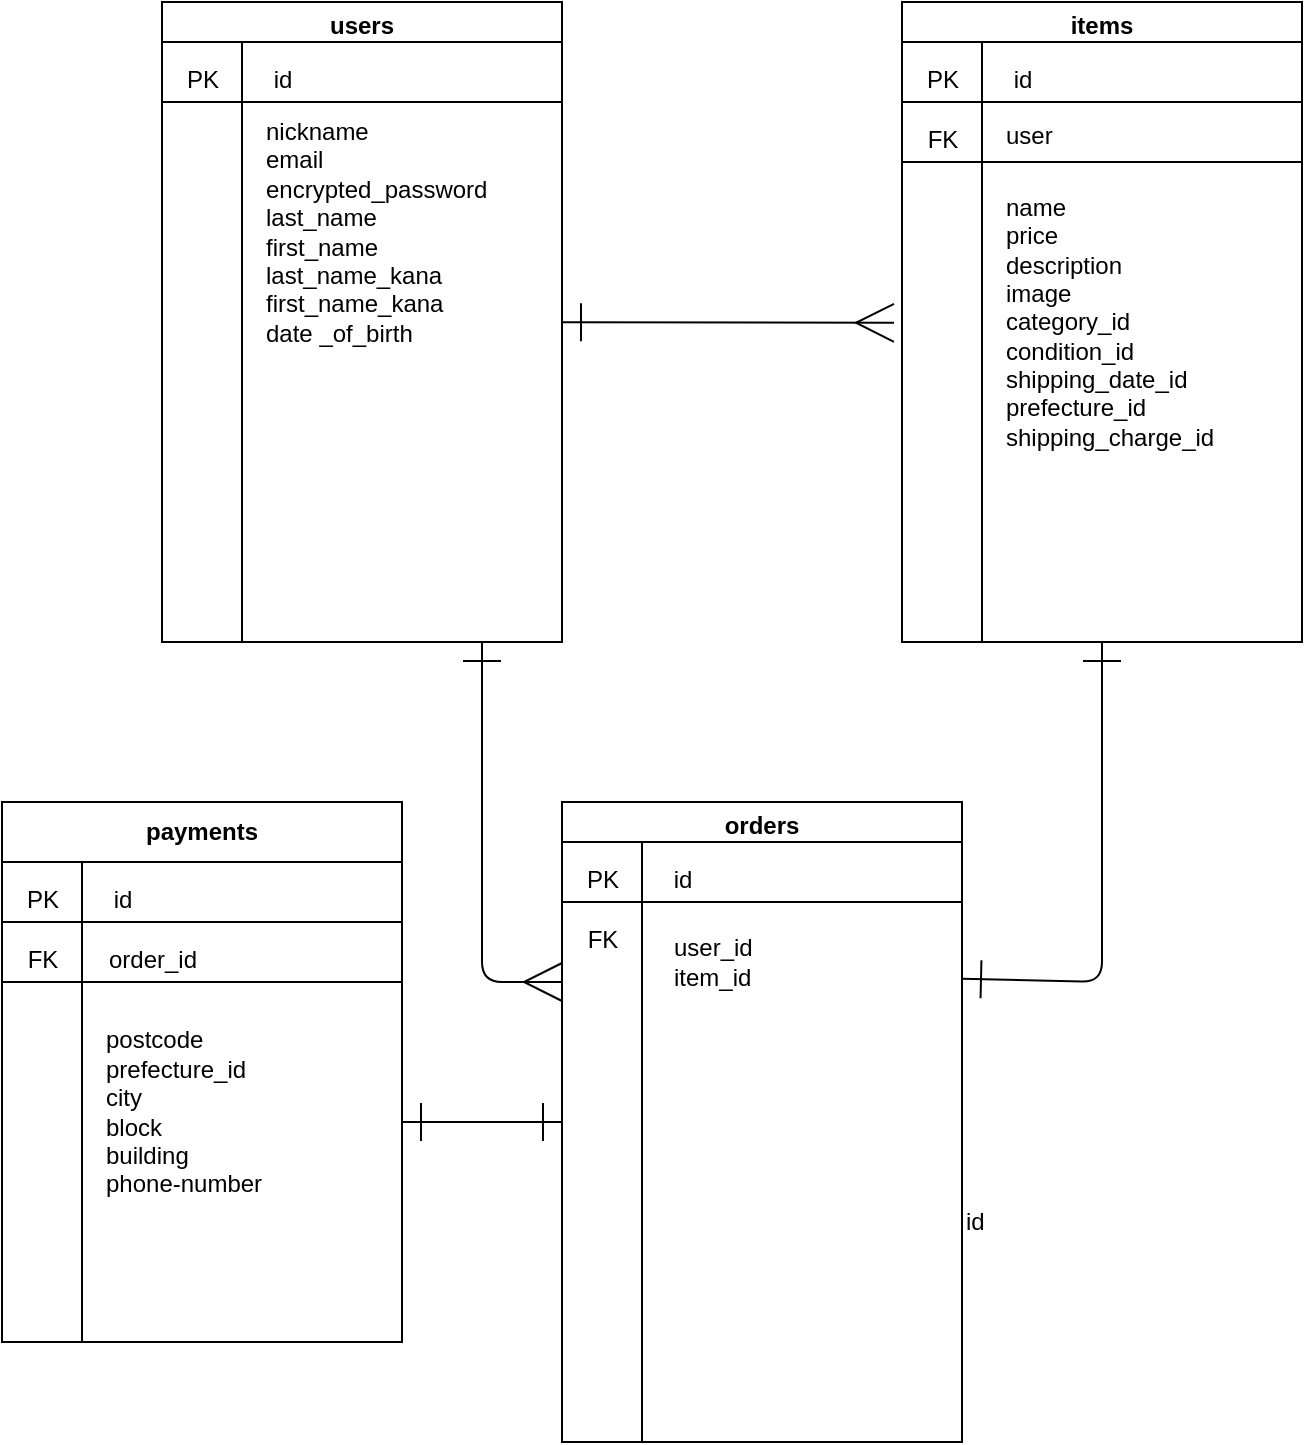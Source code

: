 <mxfile>
    <diagram id="6RarXFYCtL0YeMl3RCS4" name="ページ1">
        <mxGraphModel dx="736" dy="647" grid="1" gridSize="10" guides="1" tooltips="1" connect="1" arrows="1" fold="1" page="1" pageScale="1" pageWidth="827" pageHeight="1169" math="0" shadow="0">
            <root>
                <mxCell id="0"/>
                <mxCell id="1" parent="0"/>
                <mxCell id="69" style="edgeStyle=none;html=1;entryX=-0.02;entryY=0.468;entryDx=0;entryDy=0;entryPerimeter=0;fontSize=12;startArrow=ERone;startFill=0;endArrow=ERmany;endFill=0;strokeWidth=1;endSize=17;startSize=17;" edge="1" parent="1" source="25" target="47">
                    <mxGeometry relative="1" as="geometry"/>
                </mxCell>
                <mxCell id="25" value="users" style="swimlane;whiteSpace=wrap;html=1;" vertex="1" parent="1">
                    <mxGeometry x="100" y="70" width="200" height="320" as="geometry"/>
                </mxCell>
                <mxCell id="44" value="" style="shape=internalStorage;whiteSpace=wrap;html=1;backgroundOutline=1;dx=40;dy=30;" vertex="1" parent="25">
                    <mxGeometry y="20" width="200" height="300" as="geometry"/>
                </mxCell>
                <mxCell id="45" value="&lt;font style=&quot;font-size: 12px;&quot;&gt;PK&lt;/font&gt;" style="text;strokeColor=none;fillColor=none;html=1;fontSize=24;fontStyle=0;verticalAlign=middle;align=center;" vertex="1" parent="25">
                    <mxGeometry y="20" width="40" height="30" as="geometry"/>
                </mxCell>
                <mxCell id="46" value="&lt;font style=&quot;font-size: 12px;&quot;&gt;id&lt;span style=&quot;color: rgba(0, 0, 0, 0); font-family: monospace; font-size: 0px; text-align: start;&quot;&gt;%3CmxGraphModel%3E%3Croot%3E%3CmxCell%20id%3D%220%22%2F%3E%3CmxCell%20id%3D%221%22%20parent%3D%220%22%2F%3E%3CmxCell%20id%3D%222%22%20value%3D%22%26lt%3Bfont%20style%3D%26quot%3Bfont-size%3A%2012px%3B%26quot%3B%26gt%3BPK%26lt%3B%2Ffont%26gt%3B%22%20style%3D%22text%3BstrokeColor%3Dnone%3BfillColor%3Dnone%3Bhtml%3D1%3BfontSize%3D24%3BfontStyle%3D0%3BverticalAlign%3Dmiddle%3Balign%3Dcenter%3B%22%20vertex%3D%221%22%20parent%3D%221%22%3E%3CmxGeometry%20x%3D%2230%22%20y%3D%22470%22%20width%3D%2240%22%20height%3D%2230%22%20as%3D%22geometry%22%2F%3E%3C%2FmxCell%3E%3C%2Froot%3E%3C%2FmxGraphModel%3E&lt;/span&gt;&lt;br&gt;&lt;/font&gt;" style="text;strokeColor=none;fillColor=none;html=1;fontSize=24;fontStyle=0;verticalAlign=middle;align=center;" vertex="1" parent="25">
                    <mxGeometry x="40" y="20" width="40" height="30" as="geometry"/>
                </mxCell>
                <mxCell id="27" value="&lt;span style=&quot;background-color: initial;&quot;&gt;nickname&lt;/span&gt;&lt;br&gt;&lt;div style=&quot;&quot;&gt;email&lt;/div&gt;&lt;div style=&quot;&quot;&gt;encrypted_password&lt;/div&gt;&lt;div style=&quot;&quot;&gt;last_name&lt;/div&gt;&lt;div style=&quot;&quot;&gt;first_name&lt;/div&gt;&lt;div style=&quot;&quot;&gt;last_name_kana&lt;/div&gt;&lt;div style=&quot;&quot;&gt;first_name_kana&lt;/div&gt;&lt;div style=&quot;&quot;&gt;date _of_birth&lt;/div&gt;" style="text;html=1;align=left;verticalAlign=middle;resizable=0;points=[];autosize=1;strokeColor=none;fillColor=none;" vertex="1" parent="25">
                    <mxGeometry x="50" y="50" width="130" height="130" as="geometry"/>
                </mxCell>
                <mxCell id="70" style="edgeStyle=none;html=1;strokeWidth=1;fontSize=12;startArrow=ERone;startFill=0;endArrow=ERone;endFill=0;startSize=17;endSize=17;entryX=1;entryY=0.228;entryDx=0;entryDy=0;entryPerimeter=0;" edge="1" parent="1" source="28" target="62">
                    <mxGeometry relative="1" as="geometry">
                        <mxPoint x="500" y="540" as="targetPoint"/>
                        <Array as="points">
                            <mxPoint x="570" y="560"/>
                        </Array>
                    </mxGeometry>
                </mxCell>
                <mxCell id="28" value="items" style="swimlane;whiteSpace=wrap;html=1;" vertex="1" parent="1">
                    <mxGeometry x="470" y="70" width="200" height="320" as="geometry"/>
                </mxCell>
                <mxCell id="47" value="" style="shape=internalStorage;whiteSpace=wrap;html=1;backgroundOutline=1;dx=40;dy=30;" vertex="1" parent="28">
                    <mxGeometry y="20" width="200" height="300" as="geometry"/>
                </mxCell>
                <mxCell id="48" value="&lt;font style=&quot;font-size: 12px;&quot;&gt;PK&lt;/font&gt;" style="text;strokeColor=none;fillColor=none;html=1;fontSize=24;fontStyle=0;verticalAlign=middle;align=center;" vertex="1" parent="28">
                    <mxGeometry y="20" width="40" height="30" as="geometry"/>
                </mxCell>
                <mxCell id="49" value="&lt;font style=&quot;font-size: 12px;&quot;&gt;id&lt;span style=&quot;color: rgba(0, 0, 0, 0); font-family: monospace; font-size: 0px; text-align: start;&quot;&gt;%3CmxGraphModel%3E%3Croot%3E%3CmxCell%20id%3D%220%22%2F%3E%3CmxCell%20id%3D%221%22%20parent%3D%220%22%2F%3E%3CmxCell%20id%3D%222%22%20value%3D%22%26lt%3Bfont%20style%3D%26quot%3Bfont-size%3A%2012px%3B%26quot%3B%26gt%3BPK%26lt%3B%2Ffont%26gt%3B%22%20style%3D%22text%3BstrokeColor%3Dnone%3BfillColor%3Dnone%3Bhtml%3D1%3BfontSize%3D24%3BfontStyle%3D0%3BverticalAlign%3Dmiddle%3Balign%3Dcenter%3B%22%20vertex%3D%221%22%20parent%3D%221%22%3E%3CmxGeometry%20x%3D%2230%22%20y%3D%22470%22%20width%3D%2240%22%20height%3D%2230%22%20as%3D%22geometry%22%2F%3E%3C%2FmxCell%3E%3C%2Froot%3E%3C%2FmxGraphModel%3E&lt;/span&gt;&lt;br&gt;&lt;/font&gt;" style="text;strokeColor=none;fillColor=none;html=1;fontSize=24;fontStyle=0;verticalAlign=middle;align=center;" vertex="1" parent="28">
                    <mxGeometry x="40" y="20" width="40" height="30" as="geometry"/>
                </mxCell>
                <mxCell id="50" value="" style="endArrow=none;html=1;exitX=0;exitY=0.25;exitDx=0;exitDy=0;entryX=1;entryY=0.25;entryDx=0;entryDy=0;" edge="1" parent="28">
                    <mxGeometry width="50" height="50" relative="1" as="geometry">
                        <mxPoint y="80" as="sourcePoint"/>
                        <mxPoint x="200" y="80" as="targetPoint"/>
                    </mxGeometry>
                </mxCell>
                <mxCell id="51" value="&lt;font style=&quot;font-size: 12px;&quot;&gt;FK&lt;/font&gt;" style="text;strokeColor=none;fillColor=none;html=1;fontSize=24;fontStyle=0;verticalAlign=middle;align=center;" vertex="1" parent="28">
                    <mxGeometry y="50" width="40" height="30" as="geometry"/>
                </mxCell>
                <mxCell id="52" value="&lt;font style=&quot;font-size: 12px;&quot;&gt;user&lt;br&gt;&lt;div&gt;&lt;br&gt;&lt;/div&gt;&lt;/font&gt;" style="text;strokeColor=none;fillColor=none;html=1;fontSize=24;fontStyle=0;verticalAlign=middle;align=left;" vertex="1" parent="28">
                    <mxGeometry x="50" y="60" width="100" height="20" as="geometry"/>
                </mxCell>
                <mxCell id="29" value="&lt;span style=&quot;background-color: initial;&quot;&gt;name&lt;/span&gt;&lt;br&gt;&lt;div style=&quot;&quot;&gt;price&lt;/div&gt;&lt;div style=&quot;&quot;&gt;description&lt;/div&gt;&lt;div style=&quot;&quot;&gt;&lt;span style=&quot;background-color: initial;&quot;&gt;image&lt;/span&gt;&lt;br&gt;&lt;/div&gt;&lt;div style=&quot;&quot;&gt;&lt;div&gt;category_id&lt;/div&gt;&lt;div&gt;condition_id&lt;/div&gt;&lt;div&gt;shipping_date_id&lt;/div&gt;&lt;div&gt;prefecture_id&lt;/div&gt;&lt;div&gt;shipping_charge_id&lt;/div&gt;&lt;/div&gt;" style="text;html=1;align=left;verticalAlign=middle;resizable=0;points=[];autosize=1;strokeColor=none;fillColor=none;" vertex="1" parent="28">
                    <mxGeometry x="50" y="90" width="130" height="140" as="geometry"/>
                </mxCell>
                <mxCell id="34" value="payments" style="swimlane;whiteSpace=wrap;html=1;startSize=30;" vertex="1" parent="1">
                    <mxGeometry x="20" y="470" width="200" height="270" as="geometry"/>
                </mxCell>
                <mxCell id="37" value="" style="shape=internalStorage;whiteSpace=wrap;html=1;backgroundOutline=1;dx=40;dy=30;" vertex="1" parent="34">
                    <mxGeometry y="30" width="200" height="240" as="geometry"/>
                </mxCell>
                <mxCell id="38" value="" style="endArrow=none;html=1;exitX=0;exitY=0.25;exitDx=0;exitDy=0;entryX=1;entryY=0.25;entryDx=0;entryDy=0;" edge="1" parent="34" source="37" target="37">
                    <mxGeometry width="50" height="50" relative="1" as="geometry">
                        <mxPoint x="310" y="90" as="sourcePoint"/>
                        <mxPoint x="360" y="40" as="targetPoint"/>
                    </mxGeometry>
                </mxCell>
                <mxCell id="40" value="&lt;font style=&quot;font-size: 12px;&quot;&gt;PK&lt;/font&gt;" style="text;strokeColor=none;fillColor=none;html=1;fontSize=24;fontStyle=0;verticalAlign=middle;align=center;" vertex="1" parent="34">
                    <mxGeometry y="30" width="40" height="30" as="geometry"/>
                </mxCell>
                <mxCell id="41" value="&lt;font style=&quot;font-size: 12px;&quot;&gt;FK&lt;/font&gt;" style="text;strokeColor=none;fillColor=none;html=1;fontSize=24;fontStyle=0;verticalAlign=middle;align=center;" vertex="1" parent="34">
                    <mxGeometry y="60" width="40" height="30" as="geometry"/>
                </mxCell>
                <mxCell id="42" value="&lt;font style=&quot;font-size: 12px;&quot;&gt;id&lt;span style=&quot;color: rgba(0, 0, 0, 0); font-family: monospace; font-size: 0px; text-align: start;&quot;&gt;%3CmxGraphModel%3E%3Croot%3E%3CmxCell%20id%3D%220%22%2F%3E%3CmxCell%20id%3D%221%22%20parent%3D%220%22%2F%3E%3CmxCell%20id%3D%222%22%20value%3D%22%26lt%3Bfont%20style%3D%26quot%3Bfont-size%3A%2012px%3B%26quot%3B%26gt%3BPK%26lt%3B%2Ffont%26gt%3B%22%20style%3D%22text%3BstrokeColor%3Dnone%3BfillColor%3Dnone%3Bhtml%3D1%3BfontSize%3D24%3BfontStyle%3D0%3BverticalAlign%3Dmiddle%3Balign%3Dcenter%3B%22%20vertex%3D%221%22%20parent%3D%221%22%3E%3CmxGeometry%20x%3D%2230%22%20y%3D%22470%22%20width%3D%2240%22%20height%3D%2230%22%20as%3D%22geometry%22%2F%3E%3C%2FmxCell%3E%3C%2Froot%3E%3C%2FmxGraphModel%3E&lt;/span&gt;&lt;br&gt;&lt;/font&gt;" style="text;strokeColor=none;fillColor=none;html=1;fontSize=24;fontStyle=0;verticalAlign=middle;align=center;" vertex="1" parent="34">
                    <mxGeometry x="40" y="30" width="40" height="30" as="geometry"/>
                </mxCell>
                <mxCell id="43" value="&lt;font style=&quot;font-size: 12px;&quot;&gt;order_id&lt;br&gt;&lt;/font&gt;" style="text;strokeColor=none;fillColor=none;html=1;fontSize=24;fontStyle=0;verticalAlign=middle;align=center;" vertex="1" parent="34">
                    <mxGeometry x="40" y="60" width="70" height="30" as="geometry"/>
                </mxCell>
                <mxCell id="35" value="&lt;span style=&quot;background-color: initial;&quot;&gt;postcode&lt;/span&gt;&lt;br&gt;&lt;div style=&quot;&quot;&gt;prefecture_id&lt;/div&gt;&lt;div style=&quot;&quot;&gt;city&lt;/div&gt;&lt;div style=&quot;&quot;&gt;block&lt;/div&gt;&lt;div style=&quot;&quot;&gt;building&lt;/div&gt;&lt;div style=&quot;&quot;&gt;phone-number&lt;/div&gt;" style="text;html=1;align=left;verticalAlign=middle;resizable=0;points=[];autosize=1;strokeColor=none;fillColor=none;" vertex="1" parent="34">
                    <mxGeometry x="50" y="105" width="100" height="100" as="geometry"/>
                </mxCell>
                <mxCell id="39" value="id" style="text;html=1;align=left;verticalAlign=middle;resizable=0;points=[];autosize=1;strokeColor=none;fillColor=none;" vertex="1" parent="1">
                    <mxGeometry x="500" y="665" width="30" height="30" as="geometry"/>
                </mxCell>
                <mxCell id="72" style="edgeStyle=none;html=1;strokeWidth=1;fontSize=12;startArrow=ERone;startFill=0;endArrow=ERone;endFill=0;startSize=17;endSize=17;" edge="1" parent="1" source="61">
                    <mxGeometry relative="1" as="geometry">
                        <mxPoint x="220" y="630" as="targetPoint"/>
                    </mxGeometry>
                </mxCell>
                <mxCell id="61" value="orders" style="swimlane;whiteSpace=wrap;html=1;" vertex="1" parent="1">
                    <mxGeometry x="300" y="470" width="200" height="320" as="geometry"/>
                </mxCell>
                <mxCell id="62" value="" style="shape=internalStorage;whiteSpace=wrap;html=1;backgroundOutline=1;dx=40;dy=30;" vertex="1" parent="61">
                    <mxGeometry y="20" width="200" height="300" as="geometry"/>
                </mxCell>
                <mxCell id="63" value="&lt;font style=&quot;font-size: 12px;&quot;&gt;PK&lt;/font&gt;" style="text;strokeColor=none;fillColor=none;html=1;fontSize=24;fontStyle=0;verticalAlign=middle;align=center;" vertex="1" parent="61">
                    <mxGeometry y="20" width="40" height="30" as="geometry"/>
                </mxCell>
                <mxCell id="64" value="&lt;font style=&quot;font-size: 12px;&quot;&gt;id&lt;span style=&quot;color: rgba(0, 0, 0, 0); font-family: monospace; font-size: 0px; text-align: start;&quot;&gt;%3CmxGraphModel%3E%3Croot%3E%3CmxCell%20id%3D%220%22%2F%3E%3CmxCell%20id%3D%221%22%20parent%3D%220%22%2F%3E%3CmxCell%20id%3D%222%22%20value%3D%22%26lt%3Bfont%20style%3D%26quot%3Bfont-size%3A%2012px%3B%26quot%3B%26gt%3BPK%26lt%3B%2Ffont%26gt%3B%22%20style%3D%22text%3BstrokeColor%3Dnone%3BfillColor%3Dnone%3Bhtml%3D1%3BfontSize%3D24%3BfontStyle%3D0%3BverticalAlign%3Dmiddle%3Balign%3Dcenter%3B%22%20vertex%3D%221%22%20parent%3D%221%22%3E%3CmxGeometry%20x%3D%2230%22%20y%3D%22470%22%20width%3D%2240%22%20height%3D%2230%22%20as%3D%22geometry%22%2F%3E%3C%2FmxCell%3E%3C%2Froot%3E%3C%2FmxGraphModel%3E&lt;/span&gt;&lt;br&gt;&lt;/font&gt;" style="text;strokeColor=none;fillColor=none;html=1;fontSize=24;fontStyle=0;verticalAlign=middle;align=center;" vertex="1" parent="61">
                    <mxGeometry x="40" y="20" width="40" height="30" as="geometry"/>
                </mxCell>
                <mxCell id="66" value="&lt;font style=&quot;font-size: 12px;&quot;&gt;FK&lt;/font&gt;" style="text;strokeColor=none;fillColor=none;html=1;fontSize=24;fontStyle=0;verticalAlign=middle;align=center;" vertex="1" parent="61">
                    <mxGeometry y="50" width="40" height="30" as="geometry"/>
                </mxCell>
                <mxCell id="32" value="&lt;span style=&quot;background-color: initial;&quot;&gt;user_id&lt;/span&gt;&lt;br&gt;&lt;div style=&quot;&quot;&gt;item_id&lt;/div&gt;" style="text;html=1;align=left;verticalAlign=middle;resizable=0;points=[];autosize=1;strokeColor=none;fillColor=none;" vertex="1" parent="61">
                    <mxGeometry x="54" y="60" width="60" height="40" as="geometry"/>
                </mxCell>
                <mxCell id="71" style="edgeStyle=none;html=1;strokeWidth=1;fontSize=12;startArrow=ERone;startFill=0;endArrow=ERmany;endFill=0;startSize=17;endSize=17;exitX=0.8;exitY=1;exitDx=0;exitDy=0;exitPerimeter=0;" edge="1" parent="1" source="44">
                    <mxGeometry relative="1" as="geometry">
                        <mxPoint x="300" y="560" as="targetPoint"/>
                        <Array as="points">
                            <mxPoint x="260" y="560"/>
                        </Array>
                    </mxGeometry>
                </mxCell>
            </root>
        </mxGraphModel>
    </diagram>
</mxfile>